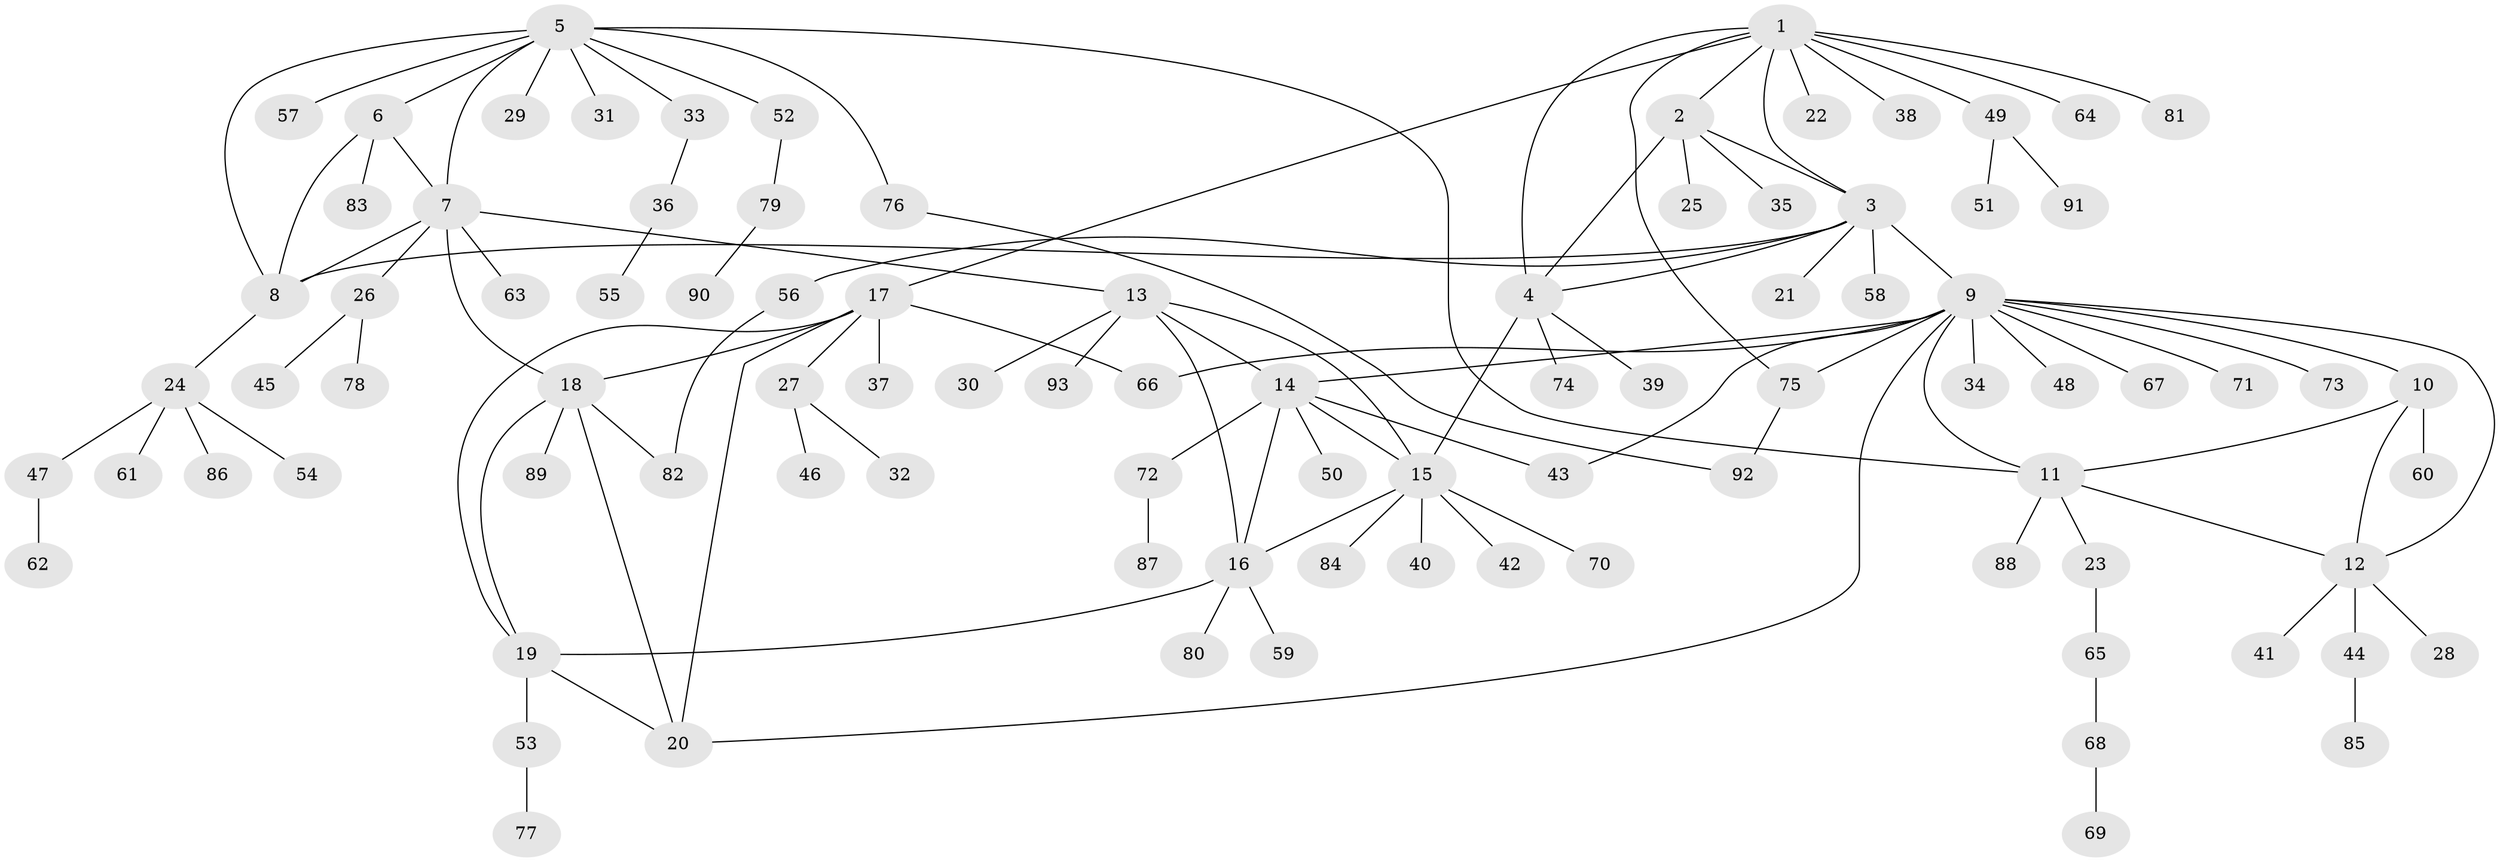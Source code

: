 // Generated by graph-tools (version 1.1) at 2025/50/03/09/25 03:50:39]
// undirected, 93 vertices, 118 edges
graph export_dot {
graph [start="1"]
  node [color=gray90,style=filled];
  1;
  2;
  3;
  4;
  5;
  6;
  7;
  8;
  9;
  10;
  11;
  12;
  13;
  14;
  15;
  16;
  17;
  18;
  19;
  20;
  21;
  22;
  23;
  24;
  25;
  26;
  27;
  28;
  29;
  30;
  31;
  32;
  33;
  34;
  35;
  36;
  37;
  38;
  39;
  40;
  41;
  42;
  43;
  44;
  45;
  46;
  47;
  48;
  49;
  50;
  51;
  52;
  53;
  54;
  55;
  56;
  57;
  58;
  59;
  60;
  61;
  62;
  63;
  64;
  65;
  66;
  67;
  68;
  69;
  70;
  71;
  72;
  73;
  74;
  75;
  76;
  77;
  78;
  79;
  80;
  81;
  82;
  83;
  84;
  85;
  86;
  87;
  88;
  89;
  90;
  91;
  92;
  93;
  1 -- 2;
  1 -- 3;
  1 -- 4;
  1 -- 17;
  1 -- 22;
  1 -- 38;
  1 -- 49;
  1 -- 64;
  1 -- 75;
  1 -- 81;
  2 -- 3;
  2 -- 4;
  2 -- 25;
  2 -- 35;
  3 -- 4;
  3 -- 8;
  3 -- 9;
  3 -- 21;
  3 -- 56;
  3 -- 58;
  4 -- 15;
  4 -- 39;
  4 -- 74;
  5 -- 6;
  5 -- 7;
  5 -- 8;
  5 -- 11;
  5 -- 29;
  5 -- 31;
  5 -- 33;
  5 -- 52;
  5 -- 57;
  5 -- 76;
  6 -- 7;
  6 -- 8;
  6 -- 83;
  7 -- 8;
  7 -- 13;
  7 -- 18;
  7 -- 26;
  7 -- 63;
  8 -- 24;
  9 -- 10;
  9 -- 11;
  9 -- 12;
  9 -- 14;
  9 -- 20;
  9 -- 34;
  9 -- 43;
  9 -- 48;
  9 -- 66;
  9 -- 67;
  9 -- 71;
  9 -- 73;
  9 -- 75;
  10 -- 11;
  10 -- 12;
  10 -- 60;
  11 -- 12;
  11 -- 23;
  11 -- 88;
  12 -- 28;
  12 -- 41;
  12 -- 44;
  13 -- 14;
  13 -- 15;
  13 -- 16;
  13 -- 30;
  13 -- 93;
  14 -- 15;
  14 -- 16;
  14 -- 43;
  14 -- 50;
  14 -- 72;
  15 -- 16;
  15 -- 40;
  15 -- 42;
  15 -- 70;
  15 -- 84;
  16 -- 19;
  16 -- 59;
  16 -- 80;
  17 -- 18;
  17 -- 19;
  17 -- 20;
  17 -- 27;
  17 -- 37;
  17 -- 66;
  18 -- 19;
  18 -- 20;
  18 -- 82;
  18 -- 89;
  19 -- 20;
  19 -- 53;
  23 -- 65;
  24 -- 47;
  24 -- 54;
  24 -- 61;
  24 -- 86;
  26 -- 45;
  26 -- 78;
  27 -- 32;
  27 -- 46;
  33 -- 36;
  36 -- 55;
  44 -- 85;
  47 -- 62;
  49 -- 51;
  49 -- 91;
  52 -- 79;
  53 -- 77;
  56 -- 82;
  65 -- 68;
  68 -- 69;
  72 -- 87;
  75 -- 92;
  76 -- 92;
  79 -- 90;
}
